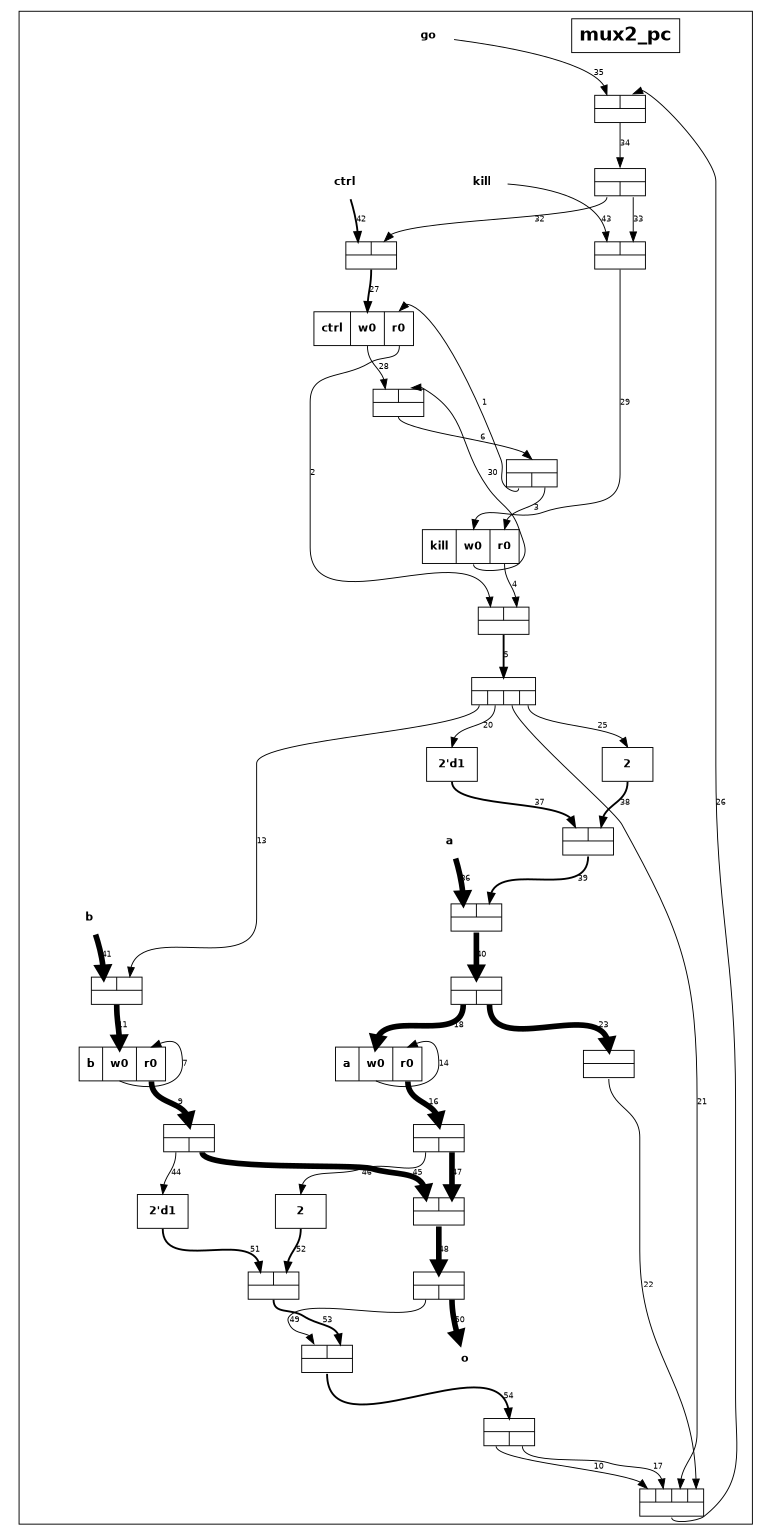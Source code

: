 digraph mux2_pc {
  outputorder="edgesfirst";
  size="7.086614173228347,10.236220472440946";
  ratio="2.0"
  subgraph cluster_mux2_pc {
    edge [fontsize="8", fontname="Helvetica", labelfontname="Helvetica", labelfontsize="8", arrowhead="normal"];
    node [fontsize="12", fontname="Helvetica-Bold", shape="box"];
    title [label="mux2_pc", fontsize="20"];
    port0 [portref="0", label="go", style="bold", shape="none"];
    port1 [portref="1", label="a", style="bold", shape="none"];
    port2 [portref="2", label="b", style="bold", shape="none"];
    port3 [portref="3", label="ctrl", style="bold", shape="none"];
    port4 [portref="4", label="kill", style="bold", shape="none"];
    port5 [portref="5", label="o", style="bold", shape="none"];
    comp1 [compref="1", label="{{<i0>|<i1>}|{<o>}}", height="0.4", fontsize="2", nojustify="true", shape="record"];
    comp2 [compref="2", label="{{<i>}|{<o0>|<o1>}}", height="0.4", fontsize="2", nojustify="true", shape="record"];
    comp4 [compref="4", label="b|<w0>w0|<r0>r0", shape="record"];
    comp7 [compref="7", label="a|<w0>w0|<r0>r0", shape="record"];
    comp9 [compref="9", label="{{<i>}|{<o0>}}", height="0.4", fontsize="2", nojustify="true", shape="record"];
    comp11 [compref="11", label="{{<i>}|{<o0>|<o1>|<o2>|<o3>}}", height="0.4", fontsize="2", nojustify="true", shape="record"];
    comp12 [compref="12", label="{{<i0>|<i1>|<i2>|<i3>}|{<o>}}", height="0.4", fontsize="2", nojustify="true", shape="record"];
    comp13 [compref="13", label="ctrl|<w0>w0|<r0>r0", shape="record"];
    comp14 [compref="14", label="kill|<w0>w0|<r0>r0", shape="record"];
    comp15 [compref="15", label="{{<i0>|<i1>}|{<o>}}", height="0.4", fontsize="2", nojustify="true", shape="record"];
    comp16 [compref="16", label="{{<i>}|{<o0>|<o1>}}", height="0.4", fontsize="2", nojustify="true", shape="record"];
    comp18 [compref="18", label="{{<i0>|<i1>}|{<o>}}", height="0.4", fontsize="2", nojustify="true", shape="record"];
    comp19 [compref="19", label="2'd1", nojustify="true", shape="record"];
    comp20 [compref="20", label="2", nojustify="true", shape="record"];
    comp21 [compref="21", label="{{<i0>|<i1>}|{<o>}}", height="0.4", fontsize="2", nojustify="true", shape="record"];
    comp22 [compref="22", label="{{<i0>|<i1>}|{<o>}}", height="0.4", fontsize="2", nojustify="true", shape="record"];
    comp23 [compref="23", label="{{<i>}|{<o0>|<o1>}}", height="0.4", fontsize="2", nojustify="true", shape="record"];
    comp24 [compref="24", label="{{<i0>|<i1>}|{<o>}}", height="0.4", fontsize="2", nojustify="true", shape="record"];
    comp25 [compref="25", label="{{<i0>|<i1>}|{<o>}}", height="0.4", fontsize="2", nojustify="true", shape="record"];
    comp26 [compref="26", label="{{<i0>|<i1>}|{<o>}}", height="0.4", fontsize="2", nojustify="true", shape="record"];
    comp27 [compref="27", label="{{<i>}|{<o0>|<o1>}}", height="0.4", fontsize="2", nojustify="true", shape="record"];
    comp28 [compref="28", label="{{<i>}|{<o0>|<o1>}}", height="0.4", fontsize="2", nojustify="true", shape="record"];
    comp29 [compref="29", label="{{<i0>|<i1>}|{<o>}}", height="0.4", fontsize="2", nojustify="true", shape="record"];
    comp30 [compref="30", label="{{<i>}|{<o0>|<o1>}}", height="0.4", fontsize="2", nojustify="true", shape="record"];
    comp31 [compref="31", label="2'd1", nojustify="true", shape="record"];
    comp32 [compref="32", label="2", nojustify="true", shape="record"];
    comp33 [compref="33", label="{{<i0>|<i1>}|{<o>}}", height="0.4", fontsize="2", nojustify="true", shape="record"];
    comp34 [compref="34", label="{{<i0>|<i1>}|{<o>}}", height="0.4", fontsize="2", nojustify="true", shape="record"];
    comp35 [compref="35", label="{{<i>}|{<o0>|<o1>}}", height="0.4", fontsize="2", nojustify="true", shape="record"]
    comp2:o0:s -> comp13:r0:n [linkref="1", label="1", penwidth="1", weight="1"];
    comp13:r0:s -> comp1:i0:n [linkref="2", label="2", penwidth="1", weight="1"];
    comp2:o1:s -> comp14:r0:n [linkref="3", label="3", penwidth="1", weight="1"];
    comp14:r0:s -> comp1:i1:n [linkref="4", label="4", penwidth="1", weight="1"];
    comp1:o:s -> comp11:i:n [linkref="5", label="5", penwidth="2", weight="2"];
    comp15:o:s -> comp2:i:n [linkref="6", label="6", penwidth="1", weight="1"];
    comp4:w0:s -> comp4:r0:n [linkref="7", label="7", penwidth="1", weight="1"];
    comp4:r0:s -> comp27:i:n [linkref="9", label="9", penwidth="6", weight="6"];
    comp35:o0:s -> comp12:i0:n [linkref="10", label="10", penwidth="1", weight="1"];
    comp24:o:s -> comp4:w0:n [linkref="11", label="11", penwidth="6", weight="6"];
    comp11:o0:s -> comp24:i1:n [linkref="13", label="13", penwidth="1", weight="1"];
    comp7:w0:s -> comp7:r0:n [linkref="14", label="14", penwidth="1", weight="1"];
    comp7:r0:s -> comp28:i:n [linkref="16", label="16", penwidth="6", weight="6"];
    comp35:o1:s -> comp12:i1:n [linkref="17", label="17", penwidth="1", weight="1"];
    comp23:o0:s -> comp7:w0:n [linkref="18", label="18", penwidth="6", weight="6"];
    comp11:o1:s -> comp19:n [linkref="20", label="20", penwidth="1", weight="1"];
    comp11:o2:s -> comp12:i2:n [linkref="21", label="21", penwidth="1", weight="1"];
    comp9:o0:s -> comp12:i3:n [linkref="22", label="22", penwidth="1", weight="1"];
    comp23:o1:s -> comp9:i:n [linkref="23", label="23", penwidth="6", weight="6"];
    comp11:o3:s -> comp20:n [linkref="25", label="25", penwidth="1", weight="1"];
    comp12:o:s -> comp18:i1:n [linkref="26", label="26", penwidth="1", weight="1"];
    comp25:o:s -> comp13:w0:n [linkref="27", label="27", penwidth="2", weight="2"];
    comp13:w0:s -> comp15:i0:n [linkref="28", label="28", penwidth="1", weight="1"];
    comp26:o:s -> comp14:w0:n [linkref="29", label="29", penwidth="1", weight="1"];
    comp14:w0:s -> comp15:i1:n [linkref="30", label="30", penwidth="1", weight="1"];
    comp16:o0:s -> comp25:i1:n [linkref="32", label="32", penwidth="1", weight="1"];
    comp16:o1:s -> comp26:i1:n [linkref="33", label="33", penwidth="1", weight="1"];
    comp18:o:s -> comp16:i:n [linkref="34", label="34", penwidth="1", weight="1"];
    port0 -> comp18:i0:n [linkref="35", label="35", penwidth="1", weight="1"];
    port1 -> comp22:i0:n [linkref="36", label="36", penwidth="6", weight="6"];
    comp19:s -> comp21:i0:n [linkref="37", label="37", penwidth="2", weight="2"];
    comp20:s -> comp21:i1:n [linkref="38", label="38", penwidth="2", weight="2"];
    comp21:o:s -> comp22:i1:n [linkref="39", label="39", penwidth="2", weight="2"];
    comp22:o:s -> comp23:i:n [linkref="40", label="40", penwidth="6", weight="6"];
    port2 -> comp24:i0:n [linkref="41", label="41", penwidth="6", weight="6"];
    port3 -> comp25:i0:n [linkref="42", label="42", penwidth="2", weight="2"];
    port4 -> comp26:i0:n [linkref="43", label="43", penwidth="1", weight="1"];
    comp27:o0:s -> comp31:n [linkref="44", label="44", penwidth="1", weight="1"];
    comp27:o1:s -> comp29:i0:n [linkref="45", label="45", penwidth="6", weight="6"];
    comp28:o0:s -> comp32:n [linkref="46", label="46", penwidth="1", weight="1"];
    comp28:o1:s -> comp29:i1:n [linkref="47", label="47", penwidth="6", weight="6"];
    comp29:o:s -> comp30:i:n [linkref="48", label="48", penwidth="6", weight="6"];
    comp30:o0:s -> comp34:i0:n [linkref="49", label="49", penwidth="1", weight="1"];
    comp30:o1:s -> port5 [linkref="50", label="50", penwidth="6", weight="6"];
    comp31:s -> comp33:i0:n [linkref="51", label="51", penwidth="2", weight="2"];
    comp32:s -> comp33:i1:n [linkref="52", label="52", penwidth="2", weight="2"];
    comp33:o:s -> comp34:i1:n [linkref="53", label="53", penwidth="2", weight="2"];
    comp34:o:s -> comp35:i:n [linkref="54", label="54", penwidth="2", weight="2"]
  }
}

